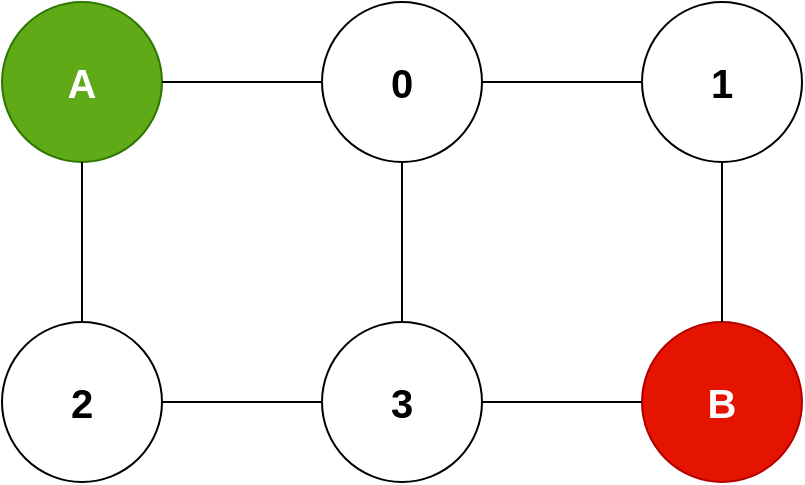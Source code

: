 <mxfile scale="2" border="20">
    <diagram name="Page-1" id="bOZXkhg8XM-jqh5l0-2z">
        <mxGraphModel dx="786" dy="560" grid="1" gridSize="10" guides="1" tooltips="1" connect="1" arrows="1" fold="1" page="1" pageScale="1" pageWidth="850" pageHeight="1100" background="#FFFFFF" math="0" shadow="0">
            <root>
                <mxCell id="0"/>
                <mxCell id="1" parent="0"/>
                <mxCell id="6nT2ijTSV0aqs73FIALI-1" value="&lt;font style=&quot;font-size: 20px;&quot;&gt;&lt;b&gt;A&lt;/b&gt;&lt;/font&gt;" style="ellipse;whiteSpace=wrap;html=1;aspect=fixed;fillColor=#60a917;fontColor=#ffffff;strokeColor=#2D7600;" parent="1" vertex="1">
                    <mxGeometry x="200" y="160" width="80" height="80" as="geometry"/>
                </mxCell>
                <mxCell id="6nT2ijTSV0aqs73FIALI-2" value="&lt;b&gt;&lt;font style=&quot;font-size: 20px;&quot;&gt;0&lt;/font&gt;&lt;/b&gt;" style="ellipse;whiteSpace=wrap;html=1;aspect=fixed;" parent="1" vertex="1">
                    <mxGeometry x="360" y="160" width="80" height="80" as="geometry"/>
                </mxCell>
                <mxCell id="6nT2ijTSV0aqs73FIALI-3" value="&lt;span style=&quot;font-size: 20px;&quot;&gt;&lt;b&gt;1&lt;/b&gt;&lt;/span&gt;" style="ellipse;whiteSpace=wrap;html=1;aspect=fixed;" parent="1" vertex="1">
                    <mxGeometry x="520" y="160" width="80" height="80" as="geometry"/>
                </mxCell>
                <mxCell id="6nT2ijTSV0aqs73FIALI-4" value="&lt;font style=&quot;font-size: 20px;&quot;&gt;&lt;b&gt;B&lt;/b&gt;&lt;/font&gt;" style="ellipse;whiteSpace=wrap;html=1;aspect=fixed;fillColor=light-dark(#E51400,#FF0000);fontColor=#ffffff;strokeColor=#B20000;" parent="1" vertex="1">
                    <mxGeometry x="520" y="320" width="80" height="80" as="geometry"/>
                </mxCell>
                <mxCell id="6nT2ijTSV0aqs73FIALI-5" value="&lt;span style=&quot;font-size: 20px;&quot;&gt;&lt;b&gt;2&lt;/b&gt;&lt;/span&gt;" style="ellipse;whiteSpace=wrap;html=1;aspect=fixed;" parent="1" vertex="1">
                    <mxGeometry x="200" y="320" width="80" height="80" as="geometry"/>
                </mxCell>
                <mxCell id="6nT2ijTSV0aqs73FIALI-6" value="" style="endArrow=none;html=1;rounded=0;entryX=0;entryY=0.5;entryDx=0;entryDy=0;exitX=1;exitY=0.5;exitDx=0;exitDy=0;" parent="1" source="6nT2ijTSV0aqs73FIALI-2" target="6nT2ijTSV0aqs73FIALI-3" edge="1">
                    <mxGeometry width="50" height="50" relative="1" as="geometry">
                        <mxPoint x="400" y="410" as="sourcePoint"/>
                        <mxPoint x="450" y="360" as="targetPoint"/>
                    </mxGeometry>
                </mxCell>
                <mxCell id="6nT2ijTSV0aqs73FIALI-7" value="" style="endArrow=none;html=1;rounded=0;entryX=0;entryY=0.5;entryDx=0;entryDy=0;exitX=1;exitY=0.5;exitDx=0;exitDy=0;" parent="1" source="6nT2ijTSV0aqs73FIALI-1" target="6nT2ijTSV0aqs73FIALI-2" edge="1">
                    <mxGeometry width="50" height="50" relative="1" as="geometry">
                        <mxPoint x="400" y="410" as="sourcePoint"/>
                        <mxPoint x="450" y="360" as="targetPoint"/>
                    </mxGeometry>
                </mxCell>
                <mxCell id="2" value="&lt;span style=&quot;font-size: 20px;&quot;&gt;&lt;b&gt;3&lt;/b&gt;&lt;/span&gt;" style="ellipse;whiteSpace=wrap;html=1;aspect=fixed;" vertex="1" parent="1">
                    <mxGeometry x="360" y="320" width="80" height="80" as="geometry"/>
                </mxCell>
                <mxCell id="3" value="" style="endArrow=none;html=1;entryX=0.5;entryY=1;entryDx=0;entryDy=0;exitX=0.5;exitY=0;exitDx=0;exitDy=0;" edge="1" parent="1" source="6nT2ijTSV0aqs73FIALI-5" target="6nT2ijTSV0aqs73FIALI-1">
                    <mxGeometry width="50" height="50" relative="1" as="geometry">
                        <mxPoint x="380" y="310" as="sourcePoint"/>
                        <mxPoint x="430" y="260" as="targetPoint"/>
                    </mxGeometry>
                </mxCell>
                <mxCell id="4" value="" style="endArrow=none;html=1;exitX=1;exitY=0.5;exitDx=0;exitDy=0;entryX=0;entryY=0.5;entryDx=0;entryDy=0;" edge="1" parent="1" source="6nT2ijTSV0aqs73FIALI-5" target="2">
                    <mxGeometry width="50" height="50" relative="1" as="geometry">
                        <mxPoint x="380" y="310" as="sourcePoint"/>
                        <mxPoint x="430" y="260" as="targetPoint"/>
                    </mxGeometry>
                </mxCell>
                <mxCell id="5" value="" style="endArrow=none;html=1;entryX=0;entryY=0.5;entryDx=0;entryDy=0;exitX=1;exitY=0.5;exitDx=0;exitDy=0;" edge="1" parent="1" source="2" target="6nT2ijTSV0aqs73FIALI-4">
                    <mxGeometry width="50" height="50" relative="1" as="geometry">
                        <mxPoint x="380" y="310" as="sourcePoint"/>
                        <mxPoint x="430" y="260" as="targetPoint"/>
                    </mxGeometry>
                </mxCell>
                <mxCell id="6" value="" style="endArrow=none;html=1;entryX=0.5;entryY=1;entryDx=0;entryDy=0;exitX=0.5;exitY=0;exitDx=0;exitDy=0;" edge="1" parent="1" source="6nT2ijTSV0aqs73FIALI-4" target="6nT2ijTSV0aqs73FIALI-3">
                    <mxGeometry width="50" height="50" relative="1" as="geometry">
                        <mxPoint x="380" y="310" as="sourcePoint"/>
                        <mxPoint x="430" y="260" as="targetPoint"/>
                    </mxGeometry>
                </mxCell>
                <mxCell id="7" value="" style="endArrow=none;html=1;entryX=0.5;entryY=1;entryDx=0;entryDy=0;exitX=0.5;exitY=0;exitDx=0;exitDy=0;" edge="1" parent="1" source="2" target="6nT2ijTSV0aqs73FIALI-2">
                    <mxGeometry width="50" height="50" relative="1" as="geometry">
                        <mxPoint x="380" y="310" as="sourcePoint"/>
                        <mxPoint x="430" y="260" as="targetPoint"/>
                    </mxGeometry>
                </mxCell>
            </root>
        </mxGraphModel>
    </diagram>
</mxfile>